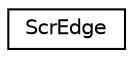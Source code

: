 digraph G
{
  edge [fontname="Helvetica",fontsize="10",labelfontname="Helvetica",labelfontsize="10"];
  node [fontname="Helvetica",fontsize="10",shape=record];
  rankdir=LR;
  Node1 [label="ScrEdge",height=0.2,width=0.4,color="black", fillcolor="white", style="filled",URL="$dd/d31/structScrEdge.html"];
}
